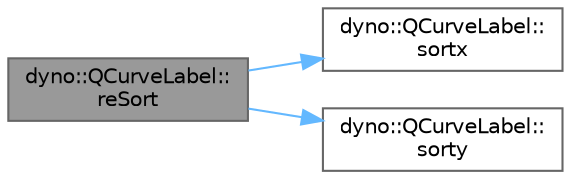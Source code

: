 digraph "dyno::QCurveLabel::reSort"
{
 // LATEX_PDF_SIZE
  bgcolor="transparent";
  edge [fontname=Helvetica,fontsize=10,labelfontname=Helvetica,labelfontsize=10];
  node [fontname=Helvetica,fontsize=10,shape=box,height=0.2,width=0.4];
  rankdir="LR";
  Node1 [id="Node000001",label="dyno::QCurveLabel::\lreSort",height=0.2,width=0.4,color="gray40", fillcolor="grey60", style="filled", fontcolor="black",tooltip=" "];
  Node1 -> Node2 [id="edge1_Node000001_Node000002",color="steelblue1",style="solid",tooltip=" "];
  Node2 [id="Node000002",label="dyno::QCurveLabel::\lsortx",height=0.2,width=0.4,color="grey40", fillcolor="white", style="filled",URL="$classdyno_1_1_q_curve_label.html#a7a8dc98b95c136b54ce6f10c3bd6d935",tooltip=" "];
  Node1 -> Node3 [id="edge2_Node000001_Node000003",color="steelblue1",style="solid",tooltip=" "];
  Node3 [id="Node000003",label="dyno::QCurveLabel::\lsorty",height=0.2,width=0.4,color="grey40", fillcolor="white", style="filled",URL="$classdyno_1_1_q_curve_label.html#abcddebe32988a71b92b056ca1149e116",tooltip=" "];
}
